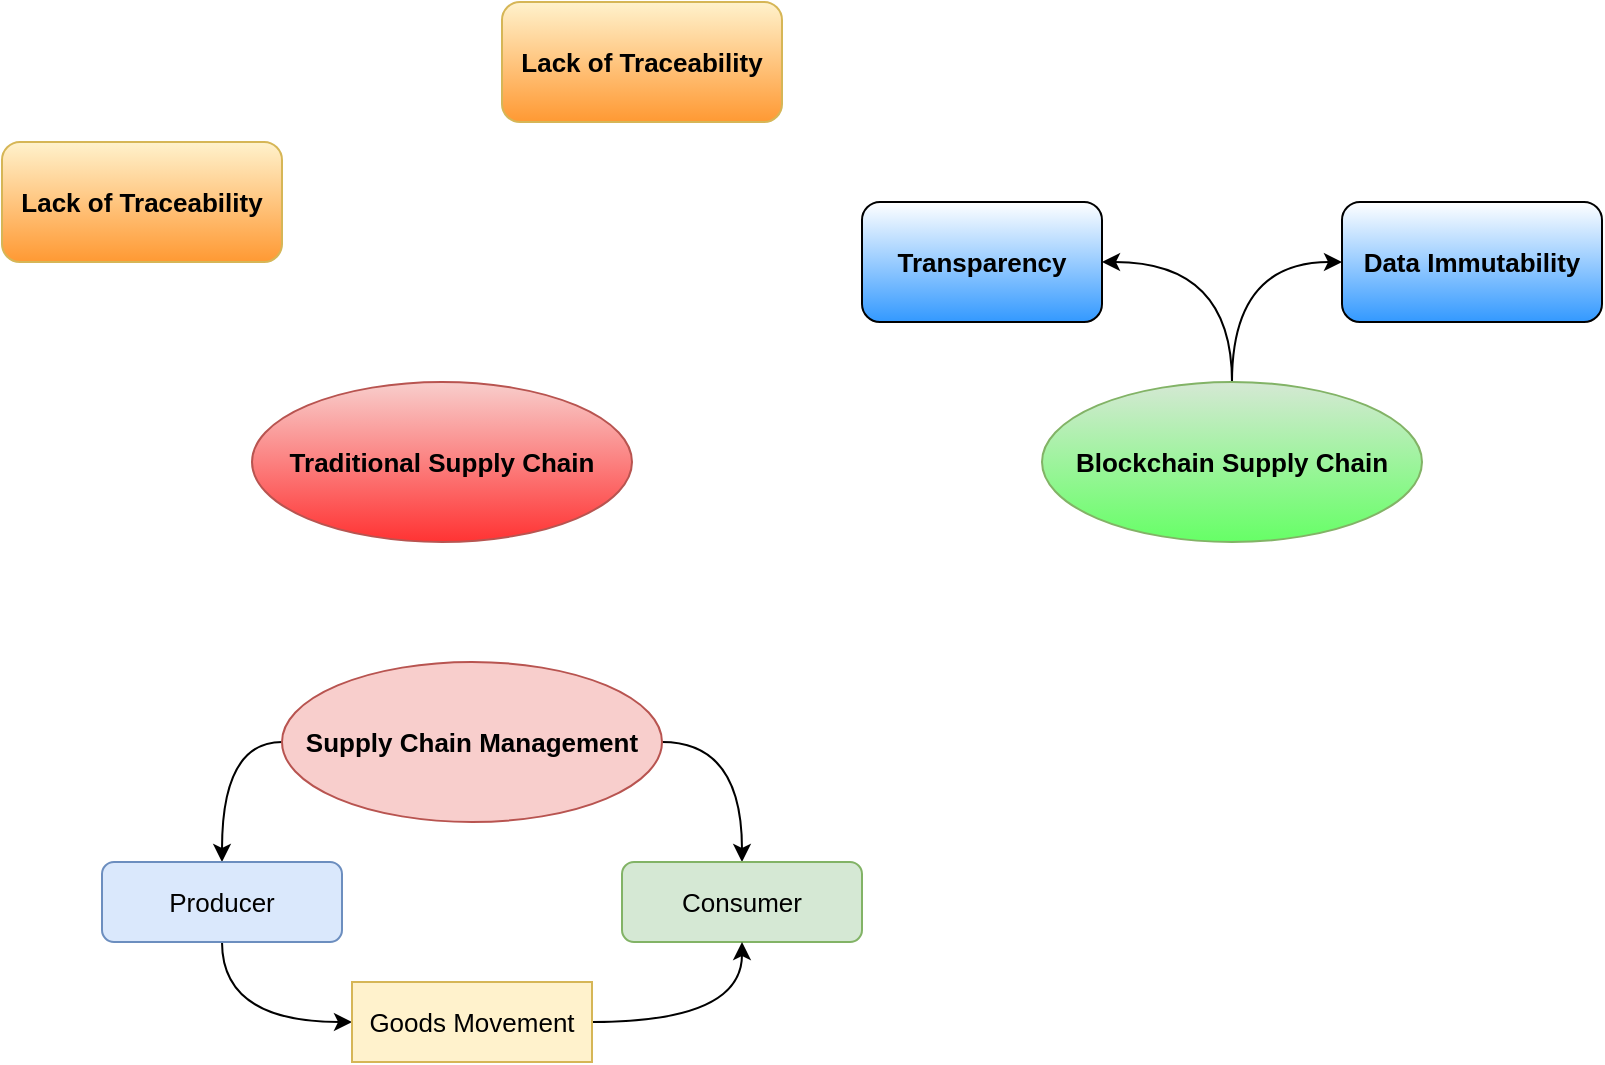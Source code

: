 <mxfile version="16.1.2" type="device"><diagram id="YhHmrHsGW0_jL3LzEDyR" name="Page-1"><mxGraphModel dx="868" dy="553" grid="1" gridSize="10" guides="1" tooltips="1" connect="1" arrows="1" fold="1" page="1" pageScale="1" pageWidth="850" pageHeight="1100" math="0" shadow="0"><root><mxCell id="0"/><mxCell id="1" parent="0"/><mxCell id="BQn2nlHN87BFScamCchx-1" value="&lt;b&gt;&lt;font style=&quot;font-size: 13px&quot;&gt;Traditional Supply Chain&lt;/font&gt;&lt;/b&gt;" style="ellipse;whiteSpace=wrap;html=1;fillColor=#f8cecc;strokeColor=#b85450;gradientColor=#FF3333;" vertex="1" parent="1"><mxGeometry x="425" y="260" width="190" height="80" as="geometry"/></mxCell><mxCell id="BQn2nlHN87BFScamCchx-7" style="edgeStyle=orthogonalEdgeStyle;curved=1;orthogonalLoop=1;jettySize=auto;html=1;exitX=0;exitY=0.5;exitDx=0;exitDy=0;entryX=0.5;entryY=0;entryDx=0;entryDy=0;fontSize=13;" edge="1" parent="1" source="BQn2nlHN87BFScamCchx-2" target="BQn2nlHN87BFScamCchx-3"><mxGeometry relative="1" as="geometry"/></mxCell><mxCell id="BQn2nlHN87BFScamCchx-8" style="edgeStyle=orthogonalEdgeStyle;curved=1;orthogonalLoop=1;jettySize=auto;html=1;exitX=1;exitY=0.5;exitDx=0;exitDy=0;fontSize=13;" edge="1" parent="1" source="BQn2nlHN87BFScamCchx-2" target="BQn2nlHN87BFScamCchx-4"><mxGeometry relative="1" as="geometry"/></mxCell><mxCell id="BQn2nlHN87BFScamCchx-2" value="&lt;b&gt;&lt;font style=&quot;font-size: 13px&quot;&gt;Supply Chain Management&lt;/font&gt;&lt;/b&gt;" style="ellipse;whiteSpace=wrap;html=1;fillColor=#f8cecc;strokeColor=#b85450;" vertex="1" parent="1"><mxGeometry x="440" y="400" width="190" height="80" as="geometry"/></mxCell><mxCell id="BQn2nlHN87BFScamCchx-9" style="edgeStyle=orthogonalEdgeStyle;curved=1;orthogonalLoop=1;jettySize=auto;html=1;exitX=0.5;exitY=1;exitDx=0;exitDy=0;entryX=0;entryY=0.5;entryDx=0;entryDy=0;fontSize=13;" edge="1" parent="1" source="BQn2nlHN87BFScamCchx-3" target="BQn2nlHN87BFScamCchx-5"><mxGeometry relative="1" as="geometry"/></mxCell><mxCell id="BQn2nlHN87BFScamCchx-3" value="Producer" style="rounded=1;whiteSpace=wrap;html=1;fontSize=13;fillColor=#dae8fc;strokeColor=#6c8ebf;" vertex="1" parent="1"><mxGeometry x="350" y="500" width="120" height="40" as="geometry"/></mxCell><mxCell id="BQn2nlHN87BFScamCchx-4" value="Consumer" style="rounded=1;whiteSpace=wrap;html=1;fontSize=13;fillColor=#d5e8d4;strokeColor=#82b366;" vertex="1" parent="1"><mxGeometry x="610" y="500" width="120" height="40" as="geometry"/></mxCell><mxCell id="BQn2nlHN87BFScamCchx-10" style="edgeStyle=orthogonalEdgeStyle;curved=1;orthogonalLoop=1;jettySize=auto;html=1;exitX=1;exitY=0.5;exitDx=0;exitDy=0;fontSize=13;" edge="1" parent="1" source="BQn2nlHN87BFScamCchx-5" target="BQn2nlHN87BFScamCchx-4"><mxGeometry relative="1" as="geometry"/></mxCell><mxCell id="BQn2nlHN87BFScamCchx-5" value="Goods Movement" style="rounded=0;whiteSpace=wrap;html=1;fontSize=13;fillColor=#fff2cc;strokeColor=#d6b656;" vertex="1" parent="1"><mxGeometry x="475" y="560" width="120" height="40" as="geometry"/></mxCell><mxCell id="BQn2nlHN87BFScamCchx-14" style="edgeStyle=orthogonalEdgeStyle;curved=1;orthogonalLoop=1;jettySize=auto;html=1;exitX=0.5;exitY=0;exitDx=0;exitDy=0;entryX=1;entryY=0.5;entryDx=0;entryDy=0;fontSize=13;" edge="1" parent="1" source="BQn2nlHN87BFScamCchx-11" target="BQn2nlHN87BFScamCchx-13"><mxGeometry relative="1" as="geometry"/></mxCell><mxCell id="BQn2nlHN87BFScamCchx-16" style="edgeStyle=orthogonalEdgeStyle;curved=1;orthogonalLoop=1;jettySize=auto;html=1;exitX=0.5;exitY=0;exitDx=0;exitDy=0;entryX=0;entryY=0.5;entryDx=0;entryDy=0;fontSize=13;" edge="1" parent="1" source="BQn2nlHN87BFScamCchx-11" target="BQn2nlHN87BFScamCchx-15"><mxGeometry relative="1" as="geometry"/></mxCell><mxCell id="BQn2nlHN87BFScamCchx-11" value="&lt;b&gt;&lt;font style=&quot;font-size: 13px&quot;&gt;Blockchain Supply Chain&lt;/font&gt;&lt;/b&gt;" style="ellipse;whiteSpace=wrap;html=1;fillColor=#d5e8d4;strokeColor=#82b366;gradientColor=#66FF66;" vertex="1" parent="1"><mxGeometry x="820" y="260" width="190" height="80" as="geometry"/></mxCell><mxCell id="BQn2nlHN87BFScamCchx-13" value="&lt;b&gt;Transparency&lt;/b&gt;" style="rounded=1;whiteSpace=wrap;html=1;fontSize=13;gradientColor=#3399FF;" vertex="1" parent="1"><mxGeometry x="730" y="170" width="120" height="60" as="geometry"/></mxCell><mxCell id="BQn2nlHN87BFScamCchx-15" value="&lt;b&gt;Data Immutability&lt;/b&gt;" style="rounded=1;whiteSpace=wrap;html=1;fontSize=13;gradientColor=#3399FF;" vertex="1" parent="1"><mxGeometry x="970" y="170" width="130" height="60" as="geometry"/></mxCell><mxCell id="BQn2nlHN87BFScamCchx-17" value="&lt;b&gt;Lack of Traceability&lt;/b&gt;" style="rounded=1;whiteSpace=wrap;html=1;fontSize=13;fillColor=#fff2cc;strokeColor=#d6b656;gradientColor=#FF9933;" vertex="1" parent="1"><mxGeometry x="300" y="140" width="140" height="60" as="geometry"/></mxCell><mxCell id="BQn2nlHN87BFScamCchx-18" value="&lt;b&gt;Lack of Traceability&lt;/b&gt;" style="rounded=1;whiteSpace=wrap;html=1;fontSize=13;fillColor=#fff2cc;strokeColor=#d6b656;gradientColor=#FF9933;" vertex="1" parent="1"><mxGeometry x="550" y="70" width="140" height="60" as="geometry"/></mxCell></root></mxGraphModel></diagram></mxfile>
